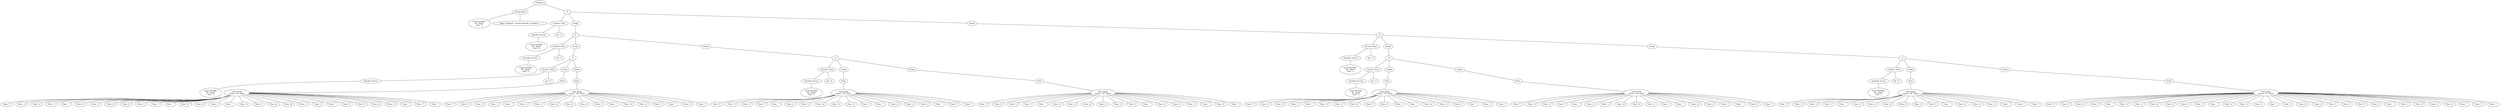 graph {
   WTGWayVO [label=<Program>];
   GxOqYDuC [label=<Declaration>];
   gFnfGenQ [label=<If>];
   ZNOmyRxL [label=<Local Variable <br/>ID: 'input'<br/> Size: '1'>];
   VbewRIaL [label=<Input, Request:  Please provide a number :) >];
   jbwDlnpn [label=<Greater Than>];
   NScSgdeZ [label=<Scope>];
   mvPGpiNx [label=<Scope>];
   fPPMhGEC [label=<Variable Access>];
   Qzcfbixu [label=<Int: '3'>];
   gITmbbQy [label=<If>];
   YPJqDlnQ [label=<If>];
   ptItiigi [label=<Local Variable <br/>ID: 'input'<br/> Size: '1'>];
   qJEoqvUj [label=<Greater Than>];
   GLOutZzZ [label=<Scope>];
   yuJziDHr [label=<Scope>];
   qphTxqZc [label=<Greater Than>];
   cMKlpnKr [label=<Scope>];
   NWyrfFss [label=<Scope>];
   iDJluVaG [label=<Variable Access>];
   BXnCRSGc [label=<Int: '5'>];
   TSChixXK [label=<If>];
   lDtfKaXq [label=<If>];
   XzmYOOIL [label=<Variable Access>];
   UtUDXpIl [label=<Int: '1'>];
   XpWwgxCF [label=<If>];
   OJLlfrzY [label=<If>];
   pdxnjZmP [label=<Local Variable <br/>ID: 'input'<br/> Size: '1'>];
   Mkwrbfje [label=<Greater Than>];
   vEbZOAlx [label=<Scope>];
   NmgBwVbF [label=<Scope>];
   mVtvOkmw [label=<Greater Than>];
   EbmkQlLi [label=<Scope>];
   lkRiYBMS [label=<Scope>];
   BELgCfix [label=<Local Variable <br/>ID: 'input'<br/> Size: '1'>];
   tkbvqWsm [label=<Greater Than>];
   MEbmdHtL [label=<Scope>];
   mPosXbaK [label=<Scope>];
   bhnNWrtw [label=<Greater Than>];
   JWWIALAp [label=<Scope>];
   zAQhmeLz [label=<Scope>];
   SvkqOAXv [label=<Variable Access>];
   kJbcRFoY [label=<Int: '6'>];
   nNYCxgGX [label=<Print>];
   dXYmmeWc [label=<Print>];
   mwxyuNPm [label=<Variable Access>];
   JGznOEXf [label=<Int: '4'>];
   BLTBXpja [label=<Print>];
   EhTxytHU [label=<Print>];
   CiOOyhHo [label=<Variable Access>];
   EfksrBcT [label=<Int: '2'>];
   WgKYnZfD [label=<Print>];
   witUAwLj [label=<Print>];
   asfdaREo [label=<Variable Access>];
   gIYwDNHq [label=<Int: '0'>];
   IEagkHbf [label=<Print>];
   oqTscxoQ [label=<Print>];
   xSiTRgBv [label=<Local Variable <br/>ID: 'input'<br/> Size: '1'>];
   aUkbvsoI [label=<Char Array<br/>stores: '30' Chars>];
   CQIIHLxN [label=<Char Array<br/>stores: '18' Chars>];
   ozTTCkjm [label=<Local Variable <br/>ID: 'input'<br/> Size: '1'>];
   EwoKpcYg [label=<Char Array<br/>stores: '18' Chars>];
   uvBMHKOq [label=<Char Array<br/>stores: '18' Chars>];
   jFKCUILQ [label=<Local Variable <br/>ID: 'input'<br/> Size: '1'>];
   dHuReHWW [label=<Char Array<br/>stores: '18' Chars>];
   cREwMXGe [label=<Char Array<br/>stores: '18' Chars>];
   VVbGFopg [label=<Local Variable <br/>ID: 'input'<br/> Size: '1'>];
   WauqePhz [label=<Char Array<br/>stores: '18' Chars>];
   jzuqXjML [label=<Char Array<br/>stores: '31' Chars>];
   LdSCSOUW [label=<Char: 'Y'>];
   YszwxGLO [label=<Char: 'o'>];
   kYLscleq [label=<Char: 'u'>];
   pExqsGkn [label=<Char: 'r'>];
   hpoEMLMS [label=<Char: ' '>];
   PSfwTxVY [label=<Char: 'n'>];
   BmbeRYYC [label=<Char: 'u'>];
   BlFnHOkN [label=<Char: 'm'>];
   qjQqHjpW [label=<Char: 'b'>];
   HROVFEMJ [label=<Char: 'e'>];
   sCrQzoBN [label=<Char: 'r'>];
   JcbziblN [label=<Char: ' '>];
   pQeovewA [label=<Char: 'w'>];
   TsCsCCcU [label=<Char: 'a'>];
   hUZpoxMO [label=<Char: 's'>];
   VJjgGbjG [label=<Char: ' '>];
   qpfJQNKj [label=<Char: 'b'>];
   BEPMNPFE [label=<Char: 'i'>];
   pghxeBcx [label=<Char: 'g'>];
   WjNqDJOz [label=<Char: 'g'>];
   yJsnByiP [label=<Char: 'e'>];
   njrRLVsE [label=<Char: 'r'>];
   xVCwtjfG [label=<Char: ' '>];
   nrWgaWxT [label=<Char: 't'>];
   AiUGMvOC [label=<Char: 'h'>];
   AnPRUaSk [label=<Char: 'a'>];
   ZoXKaaJN [label=<Char: 'n'>];
   ROQscULr [label=<Char: ' '>];
   PLgSUYOn [label=<Char: '7'>];
   hiGMNkJW [label=<Char: '!'>];
   AjTvbTpa [label=<Char: 'Y'>];
   urTPCxXh [label=<Char: 'o'>];
   OUWjfaGy [label=<Char: 'u'>];
   KJQLaVrU [label=<Char: 'r'>];
   riTjODTi [label=<Char: ' '>];
   MsVadKsn [label=<Char: 'n'>];
   gCWzsUZZ [label=<Char: 'u'>];
   vioXxtEU [label=<Char: 'm'>];
   PzyfesZk [label=<Char: 'b'>];
   LLhHXAod [label=<Char: 'e'>];
   tkcGwWfM [label=<Char: 'r'>];
   hjJCKgwV [label=<Char: ' '>];
   GCSJyBtU [label=<Char: 'w'>];
   zuOqiety [label=<Char: 'a'>];
   jSPzstcO [label=<Char: 's'>];
   sbLYYSEy [label=<Char: ' '>];
   CZyNkfON [label=<Char: '6'>];
   gfrAPpdJ [label=<Char: '!'>];
   EFBaaNEW [label=<Char: 'Y'>];
   nrsfXoQo [label=<Char: 'o'>];
   BbLTdqCT [label=<Char: 'u'>];
   SusFSEOw [label=<Char: 'r'>];
   BaZhUfpV [label=<Char: ' '>];
   LrWDdxar [label=<Char: 'n'>];
   RisOFLkU [label=<Char: 'u'>];
   hCvFMyWF [label=<Char: 'm'>];
   rLNLbAuE [label=<Char: 'b'>];
   hlljuyDU [label=<Char: 'e'>];
   ENnaIeLn [label=<Char: 'r'>];
   ZgqdZgdI [label=<Char: ' '>];
   sLVrxMXU [label=<Char: 'w'>];
   zVxQHAED [label=<Char: 'a'>];
   iwOgUPSx [label=<Char: 's'>];
   QFFoJtzn [label=<Char: ' '>];
   kvkfDWmP [label=<Char: '5'>];
   CJPdwehq [label=<Char: '!'>];
   grNulAHw [label=<Char: 'Y'>];
   CRDUoKKZ [label=<Char: 'o'>];
   MEgZTSSO [label=<Char: 'u'>];
   zWyoTlMe [label=<Char: 'r'>];
   iWgyXapk [label=<Char: ' '>];
   SQtMxAbv [label=<Char: 'n'>];
   WCETIxdO [label=<Char: 'u'>];
   ifgWBHBF [label=<Char: 'm'>];
   tGznCEHX [label=<Char: 'b'>];
   BsDiesub [label=<Char: 'e'>];
   iMBzXVBG [label=<Char: 'r'>];
   AkWPAMrW [label=<Char: ' '>];
   eLwZjHCt [label=<Char: 'w'>];
   HSljFJkD [label=<Char: 'a'>];
   WjJHmGhu [label=<Char: 's'>];
   fjTPEiYR [label=<Char: ' '>];
   HXBUewJZ [label=<Char: '4'>];
   KfYoWLgV [label=<Char: '!'>];
   NpaidKOO [label=<Char: 'Y'>];
   qPCaVMHv [label=<Char: 'o'>];
   xFTYAvkD [label=<Char: 'u'>];
   gmNbHfNo [label=<Char: 'r'>];
   ZVQJVfcu [label=<Char: ' '>];
   Temyaohh [label=<Char: 'n'>];
   DAYLBsqZ [label=<Char: 'u'>];
   sJDaVpls [label=<Char: 'm'>];
   HplYPwAf [label=<Char: 'b'>];
   RGQWrSWQ [label=<Char: 'e'>];
   WslwvzGK [label=<Char: 'r'>];
   lWxTrWkt [label=<Char: ' '>];
   uJgvDgkv [label=<Char: 'w'>];
   tuvQEmRY [label=<Char: 'a'>];
   GBDqAlXM [label=<Char: 's'>];
   qwefxbSv [label=<Char: ' '>];
   ZlqHqwlw [label=<Char: '3'>];
   WyVzeCLv [label=<Char: '!'>];
   aPJYGbQU [label=<Char: 'Y'>];
   jQrNEEEB [label=<Char: 'o'>];
   YIVZVSAY [label=<Char: 'u'>];
   zaIatCHK [label=<Char: 'r'>];
   cAsHhASM [label=<Char: ' '>];
   AvyVdafk [label=<Char: 'n'>];
   EayMaqpY [label=<Char: 'u'>];
   lxgpBkYK [label=<Char: 'm'>];
   fcWnAchq [label=<Char: 'b'>];
   XTsuUMnm [label=<Char: 'e'>];
   kdQcIsCG [label=<Char: 'r'>];
   pETLtIhZ [label=<Char: ' '>];
   vFvWiHBF [label=<Char: 'w'>];
   KivfnQTp [label=<Char: 'a'>];
   eIpQnGGv [label=<Char: 's'>];
   ipiAyfvB [label=<Char: ' '>];
   REfWbrBA [label=<Char: '2'>];
   ITbYmIOg [label=<Char: '!'>];
   BNGLNUiN [label=<Char: 'Y'>];
   yikJTKBr [label=<Char: 'o'>];
   DWXTLfuU [label=<Char: 'u'>];
   uycQGlga [label=<Char: 'r'>];
   bFMHVgIm [label=<Char: ' '>];
   XNyeltHm [label=<Char: 'n'>];
   OIwBzXgB [label=<Char: 'u'>];
   qNBXajVm [label=<Char: 'm'>];
   EqUcaSMw [label=<Char: 'b'>];
   bOlvMPNt [label=<Char: 'e'>];
   LjPpFGeI [label=<Char: 'r'>];
   xJNkJRyA [label=<Char: ' '>];
   GtWxtjJH [label=<Char: 'w'>];
   BWHPTEBu [label=<Char: 'a'>];
   MfJaMzqN [label=<Char: 's'>];
   fUEzzLdX [label=<Char: ' '>];
   VEgZOEvD [label=<Char: '1'>];
   iJTQPjSw [label=<Char: '!'>];
   diBmBwuf [label=<Char: 'Y'>];
   NMINLnHM [label=<Char: 'o'>];
   AaCrHeTE [label=<Char: 'u'>];
   vAcEAKOj [label=<Char: 'r'>];
   oXQmckKl [label=<Char: ' '>];
   aEqLyLHa [label=<Char: 'n'>];
   xzTxtCvZ [label=<Char: 'u'>];
   MKpIAOJg [label=<Char: 'm'>];
   nfxpmJDT [label=<Char: 'b'>];
   YbtJYWOU [label=<Char: 'e'>];
   Tnxltnvd [label=<Char: 'r'>];
   btgQlRmn [label=<Char: ' '>];
   EuVEOuRS [label=<Char: 'w'>];
   eJasAkEU [label=<Char: 'a'>];
   RAXcRQXK [label=<Char: 's'>];
   sSjYweVD [label=<Char: ' '>];
   CioXFVkR [label=<Char: 's'>];
   zngxHmcE [label=<Char: 'm'>];
   DOSMIPAJ [label=<Char: 'a'>];
   aikWBZhi [label=<Char: 'l'>];
   azMiRYNW [label=<Char: 'l'>];
   nQZhBtSn [label=<Char: 'e'>];
   rZYCMIIu [label=<Char: 'r'>];
   YOKsmvBI [label=<Char: ' '>];
   byATTGVe [label=<Char: 't'>];
   XXoIAyEu [label=<Char: 'h'>];
   SNyzIKcx [label=<Char: 'a'>];
   nYbUGqEy [label=<Char: 'n'>];
   lOhCuTBM [label=<Char: ' '>];
   lqkEHPdL [label=<Char: '1'>];
   iFHwdxmo [label=<Char: '!'>];
   
   { rank=same; WTGWayVO  }
   { rank=same; GxOqYDuC gFnfGenQ  }
   { rank=same; ZNOmyRxL VbewRIaL jbwDlnpn NScSgdeZ mvPGpiNx  }
   { rank=same; fPPMhGEC Qzcfbixu gITmbbQy YPJqDlnQ  }
   { rank=same; ptItiigi qJEoqvUj GLOutZzZ yuJziDHr qphTxqZc cMKlpnKr NWyrfFss  }
   { rank=same; iDJluVaG BXnCRSGc TSChixXK lDtfKaXq XzmYOOIL UtUDXpIl XpWwgxCF OJLlfrzY  }
   { rank=same; pdxnjZmP Mkwrbfje vEbZOAlx NmgBwVbF mVtvOkmw EbmkQlLi lkRiYBMS BELgCfix tkbvqWsm MEbmdHtL mPosXbaK bhnNWrtw JWWIALAp zAQhmeLz  }
   { rank=same; SvkqOAXv kJbcRFoY nNYCxgGX dXYmmeWc mwxyuNPm JGznOEXf BLTBXpja EhTxytHU CiOOyhHo EfksrBcT WgKYnZfD witUAwLj asfdaREo gIYwDNHq IEagkHbf oqTscxoQ  }
   { rank=same; xSiTRgBv aUkbvsoI CQIIHLxN ozTTCkjm EwoKpcYg uvBMHKOq jFKCUILQ dHuReHWW cREwMXGe VVbGFopg WauqePhz jzuqXjML  }
   { rank=same; LdSCSOUW YszwxGLO kYLscleq pExqsGkn hpoEMLMS PSfwTxVY BmbeRYYC BlFnHOkN qjQqHjpW HROVFEMJ sCrQzoBN JcbziblN pQeovewA TsCsCCcU hUZpoxMO VJjgGbjG qpfJQNKj BEPMNPFE pghxeBcx WjNqDJOz yJsnByiP njrRLVsE xVCwtjfG nrWgaWxT AiUGMvOC AnPRUaSk ZoXKaaJN ROQscULr PLgSUYOn hiGMNkJW AjTvbTpa urTPCxXh OUWjfaGy KJQLaVrU riTjODTi MsVadKsn gCWzsUZZ vioXxtEU PzyfesZk LLhHXAod tkcGwWfM hjJCKgwV GCSJyBtU zuOqiety jSPzstcO sbLYYSEy CZyNkfON gfrAPpdJ EFBaaNEW nrsfXoQo BbLTdqCT SusFSEOw BaZhUfpV LrWDdxar RisOFLkU hCvFMyWF rLNLbAuE hlljuyDU ENnaIeLn ZgqdZgdI sLVrxMXU zVxQHAED iwOgUPSx QFFoJtzn kvkfDWmP CJPdwehq grNulAHw CRDUoKKZ MEgZTSSO zWyoTlMe iWgyXapk SQtMxAbv WCETIxdO ifgWBHBF tGznCEHX BsDiesub iMBzXVBG AkWPAMrW eLwZjHCt HSljFJkD WjJHmGhu fjTPEiYR HXBUewJZ KfYoWLgV NpaidKOO qPCaVMHv xFTYAvkD gmNbHfNo ZVQJVfcu Temyaohh DAYLBsqZ sJDaVpls HplYPwAf RGQWrSWQ WslwvzGK lWxTrWkt uJgvDgkv tuvQEmRY GBDqAlXM qwefxbSv ZlqHqwlw WyVzeCLv aPJYGbQU jQrNEEEB YIVZVSAY zaIatCHK cAsHhASM AvyVdafk EayMaqpY lxgpBkYK fcWnAchq XTsuUMnm kdQcIsCG pETLtIhZ vFvWiHBF KivfnQTp eIpQnGGv ipiAyfvB REfWbrBA ITbYmIOg BNGLNUiN yikJTKBr DWXTLfuU uycQGlga bFMHVgIm XNyeltHm OIwBzXgB qNBXajVm EqUcaSMw bOlvMPNt LjPpFGeI xJNkJRyA GtWxtjJH BWHPTEBu MfJaMzqN fUEzzLdX VEgZOEvD iJTQPjSw diBmBwuf NMINLnHM AaCrHeTE vAcEAKOj oXQmckKl aEqLyLHa xzTxtCvZ MKpIAOJg nfxpmJDT YbtJYWOU Tnxltnvd btgQlRmn EuVEOuRS eJasAkEU RAXcRQXK sSjYweVD CioXFVkR zngxHmcE DOSMIPAJ aikWBZhi azMiRYNW nQZhBtSn rZYCMIIu YOKsmvBI byATTGVe XXoIAyEu SNyzIKcx nYbUGqEy lOhCuTBM lqkEHPdL iFHwdxmo  }
   

   CQIIHLxN -- AjTvbTpa
   CQIIHLxN -- urTPCxXh
   CQIIHLxN -- OUWjfaGy
   CQIIHLxN -- KJQLaVrU
   CQIIHLxN -- riTjODTi
   CQIIHLxN -- MsVadKsn
   CQIIHLxN -- gCWzsUZZ
   CQIIHLxN -- vioXxtEU
   CQIIHLxN -- PzyfesZk
   CQIIHLxN -- LLhHXAod
   CQIIHLxN -- tkcGwWfM
   CQIIHLxN -- hjJCKgwV
   CQIIHLxN -- GCSJyBtU
   CQIIHLxN -- zuOqiety
   CQIIHLxN -- jSPzstcO
   CQIIHLxN -- sbLYYSEy
   CQIIHLxN -- CZyNkfON
   CQIIHLxN -- gfrAPpdJ
   aUkbvsoI -- LdSCSOUW
   aUkbvsoI -- YszwxGLO
   aUkbvsoI -- kYLscleq
   aUkbvsoI -- pExqsGkn
   aUkbvsoI -- hpoEMLMS
   aUkbvsoI -- PSfwTxVY
   aUkbvsoI -- BmbeRYYC
   aUkbvsoI -- BlFnHOkN
   aUkbvsoI -- qjQqHjpW
   aUkbvsoI -- HROVFEMJ
   aUkbvsoI -- sCrQzoBN
   aUkbvsoI -- JcbziblN
   aUkbvsoI -- pQeovewA
   aUkbvsoI -- TsCsCCcU
   aUkbvsoI -- hUZpoxMO
   aUkbvsoI -- VJjgGbjG
   aUkbvsoI -- qpfJQNKj
   aUkbvsoI -- BEPMNPFE
   aUkbvsoI -- pghxeBcx
   aUkbvsoI -- WjNqDJOz
   aUkbvsoI -- yJsnByiP
   aUkbvsoI -- njrRLVsE
   aUkbvsoI -- xVCwtjfG
   aUkbvsoI -- nrWgaWxT
   aUkbvsoI -- AiUGMvOC
   aUkbvsoI -- AnPRUaSk
   aUkbvsoI -- ZoXKaaJN
   aUkbvsoI -- ROQscULr
   aUkbvsoI -- PLgSUYOn
   aUkbvsoI -- hiGMNkJW
   OJLlfrzY -- bhnNWrtw
   OJLlfrzY -- JWWIALAp
   OJLlfrzY -- zAQhmeLz
   MEbmdHtL -- WgKYnZfD
   GLOutZzZ -- TSChixXK
   nNYCxgGX -- aUkbvsoI
   mvPGpiNx -- YPJqDlnQ
   mPosXbaK -- witUAwLj
   gFnfGenQ -- jbwDlnpn
   gFnfGenQ -- NScSgdeZ
   gFnfGenQ -- mvPGpiNx
   XpWwgxCF -- tkbvqWsm
   XpWwgxCF -- MEbmdHtL
   XpWwgxCF -- mPosXbaK
   tkbvqWsm -- CiOOyhHo
   tkbvqWsm -- EfksrBcT
   CiOOyhHo -- jFKCUILQ
   EbmkQlLi -- BLTBXpja
   mVtvOkmw -- mwxyuNPm
   mVtvOkmw -- JGznOEXf
   EwoKpcYg -- EFBaaNEW
   EwoKpcYg -- nrsfXoQo
   EwoKpcYg -- BbLTdqCT
   EwoKpcYg -- SusFSEOw
   EwoKpcYg -- BaZhUfpV
   EwoKpcYg -- LrWDdxar
   EwoKpcYg -- RisOFLkU
   EwoKpcYg -- hCvFMyWF
   EwoKpcYg -- rLNLbAuE
   EwoKpcYg -- hlljuyDU
   EwoKpcYg -- ENnaIeLn
   EwoKpcYg -- ZgqdZgdI
   EwoKpcYg -- sLVrxMXU
   EwoKpcYg -- zVxQHAED
   EwoKpcYg -- iwOgUPSx
   EwoKpcYg -- QFFoJtzn
   EwoKpcYg -- kvkfDWmP
   EwoKpcYg -- CJPdwehq
   lkRiYBMS -- EhTxytHU
   jzuqXjML -- diBmBwuf
   jzuqXjML -- NMINLnHM
   jzuqXjML -- AaCrHeTE
   jzuqXjML -- vAcEAKOj
   jzuqXjML -- oXQmckKl
   jzuqXjML -- aEqLyLHa
   jzuqXjML -- xzTxtCvZ
   jzuqXjML -- MKpIAOJg
   jzuqXjML -- nfxpmJDT
   jzuqXjML -- YbtJYWOU
   jzuqXjML -- Tnxltnvd
   jzuqXjML -- btgQlRmn
   jzuqXjML -- EuVEOuRS
   jzuqXjML -- eJasAkEU
   jzuqXjML -- RAXcRQXK
   jzuqXjML -- sSjYweVD
   jzuqXjML -- CioXFVkR
   jzuqXjML -- zngxHmcE
   jzuqXjML -- DOSMIPAJ
   jzuqXjML -- aikWBZhi
   jzuqXjML -- azMiRYNW
   jzuqXjML -- nQZhBtSn
   jzuqXjML -- rZYCMIIu
   jzuqXjML -- YOKsmvBI
   jzuqXjML -- byATTGVe
   jzuqXjML -- XXoIAyEu
   jzuqXjML -- SNyzIKcx
   jzuqXjML -- nYbUGqEy
   jzuqXjML -- lOhCuTBM
   jzuqXjML -- lqkEHPdL
   jzuqXjML -- iFHwdxmo
   zAQhmeLz -- oqTscxoQ
   fPPMhGEC -- ptItiigi
   lDtfKaXq -- mVtvOkmw
   lDtfKaXq -- EbmkQlLi
   lDtfKaXq -- lkRiYBMS
   NmgBwVbF -- dXYmmeWc
   BLTBXpja -- EwoKpcYg
   NScSgdeZ -- gITmbbQy
   JWWIALAp -- IEagkHbf
   dXYmmeWc -- CQIIHLxN
   yuJziDHr -- lDtfKaXq
   WauqePhz -- BNGLNUiN
   WauqePhz -- yikJTKBr
   WauqePhz -- DWXTLfuU
   WauqePhz -- uycQGlga
   WauqePhz -- bFMHVgIm
   WauqePhz -- XNyeltHm
   WauqePhz -- OIwBzXgB
   WauqePhz -- qNBXajVm
   WauqePhz -- EqUcaSMw
   WauqePhz -- bOlvMPNt
   WauqePhz -- LjPpFGeI
   WauqePhz -- xJNkJRyA
   WauqePhz -- GtWxtjJH
   WauqePhz -- BWHPTEBu
   WauqePhz -- MfJaMzqN
   WauqePhz -- fUEzzLdX
   WauqePhz -- VEgZOEvD
   WauqePhz -- iJTQPjSw
   cMKlpnKr -- XpWwgxCF
   TSChixXK -- Mkwrbfje
   TSChixXK -- vEbZOAlx
   TSChixXK -- NmgBwVbF
   jbwDlnpn -- fPPMhGEC
   jbwDlnpn -- Qzcfbixu
   oqTscxoQ -- jzuqXjML
   GxOqYDuC -- ZNOmyRxL
   GxOqYDuC -- VbewRIaL
   NWyrfFss -- OJLlfrzY
   asfdaREo -- VVbGFopg
   qphTxqZc -- XzmYOOIL
   qphTxqZc -- UtUDXpIl
   WgKYnZfD -- dHuReHWW
   witUAwLj -- cREwMXGe
   WTGWayVO -- GxOqYDuC
   WTGWayVO -- gFnfGenQ
   mwxyuNPm -- ozTTCkjm
   cREwMXGe -- aPJYGbQU
   cREwMXGe -- jQrNEEEB
   cREwMXGe -- YIVZVSAY
   cREwMXGe -- zaIatCHK
   cREwMXGe -- cAsHhASM
   cREwMXGe -- AvyVdafk
   cREwMXGe -- EayMaqpY
   cREwMXGe -- lxgpBkYK
   cREwMXGe -- fcWnAchq
   cREwMXGe -- XTsuUMnm
   cREwMXGe -- kdQcIsCG
   cREwMXGe -- pETLtIhZ
   cREwMXGe -- vFvWiHBF
   cREwMXGe -- KivfnQTp
   cREwMXGe -- eIpQnGGv
   cREwMXGe -- ipiAyfvB
   cREwMXGe -- REfWbrBA
   cREwMXGe -- ITbYmIOg
   IEagkHbf -- WauqePhz
   YPJqDlnQ -- qphTxqZc
   YPJqDlnQ -- cMKlpnKr
   YPJqDlnQ -- NWyrfFss
   qJEoqvUj -- iDJluVaG
   qJEoqvUj -- BXnCRSGc
   bhnNWrtw -- asfdaREo
   bhnNWrtw -- gIYwDNHq
   XzmYOOIL -- BELgCfix
   uvBMHKOq -- grNulAHw
   uvBMHKOq -- CRDUoKKZ
   uvBMHKOq -- MEgZTSSO
   uvBMHKOq -- zWyoTlMe
   uvBMHKOq -- iWgyXapk
   uvBMHKOq -- SQtMxAbv
   uvBMHKOq -- WCETIxdO
   uvBMHKOq -- ifgWBHBF
   uvBMHKOq -- tGznCEHX
   uvBMHKOq -- BsDiesub
   uvBMHKOq -- iMBzXVBG
   uvBMHKOq -- AkWPAMrW
   uvBMHKOq -- eLwZjHCt
   uvBMHKOq -- HSljFJkD
   uvBMHKOq -- WjJHmGhu
   uvBMHKOq -- fjTPEiYR
   uvBMHKOq -- HXBUewJZ
   uvBMHKOq -- KfYoWLgV
   Mkwrbfje -- SvkqOAXv
   Mkwrbfje -- kJbcRFoY
   dHuReHWW -- NpaidKOO
   dHuReHWW -- qPCaVMHv
   dHuReHWW -- xFTYAvkD
   dHuReHWW -- gmNbHfNo
   dHuReHWW -- ZVQJVfcu
   dHuReHWW -- Temyaohh
   dHuReHWW -- DAYLBsqZ
   dHuReHWW -- sJDaVpls
   dHuReHWW -- HplYPwAf
   dHuReHWW -- RGQWrSWQ
   dHuReHWW -- WslwvzGK
   dHuReHWW -- lWxTrWkt
   dHuReHWW -- uJgvDgkv
   dHuReHWW -- tuvQEmRY
   dHuReHWW -- GBDqAlXM
   dHuReHWW -- qwefxbSv
   dHuReHWW -- ZlqHqwlw
   dHuReHWW -- WyVzeCLv
   iDJluVaG -- pdxnjZmP
   SvkqOAXv -- xSiTRgBv
   EhTxytHU -- uvBMHKOq
   vEbZOAlx -- nNYCxgGX
   gITmbbQy -- qJEoqvUj
   gITmbbQy -- GLOutZzZ
   gITmbbQy -- yuJziDHr
   
}